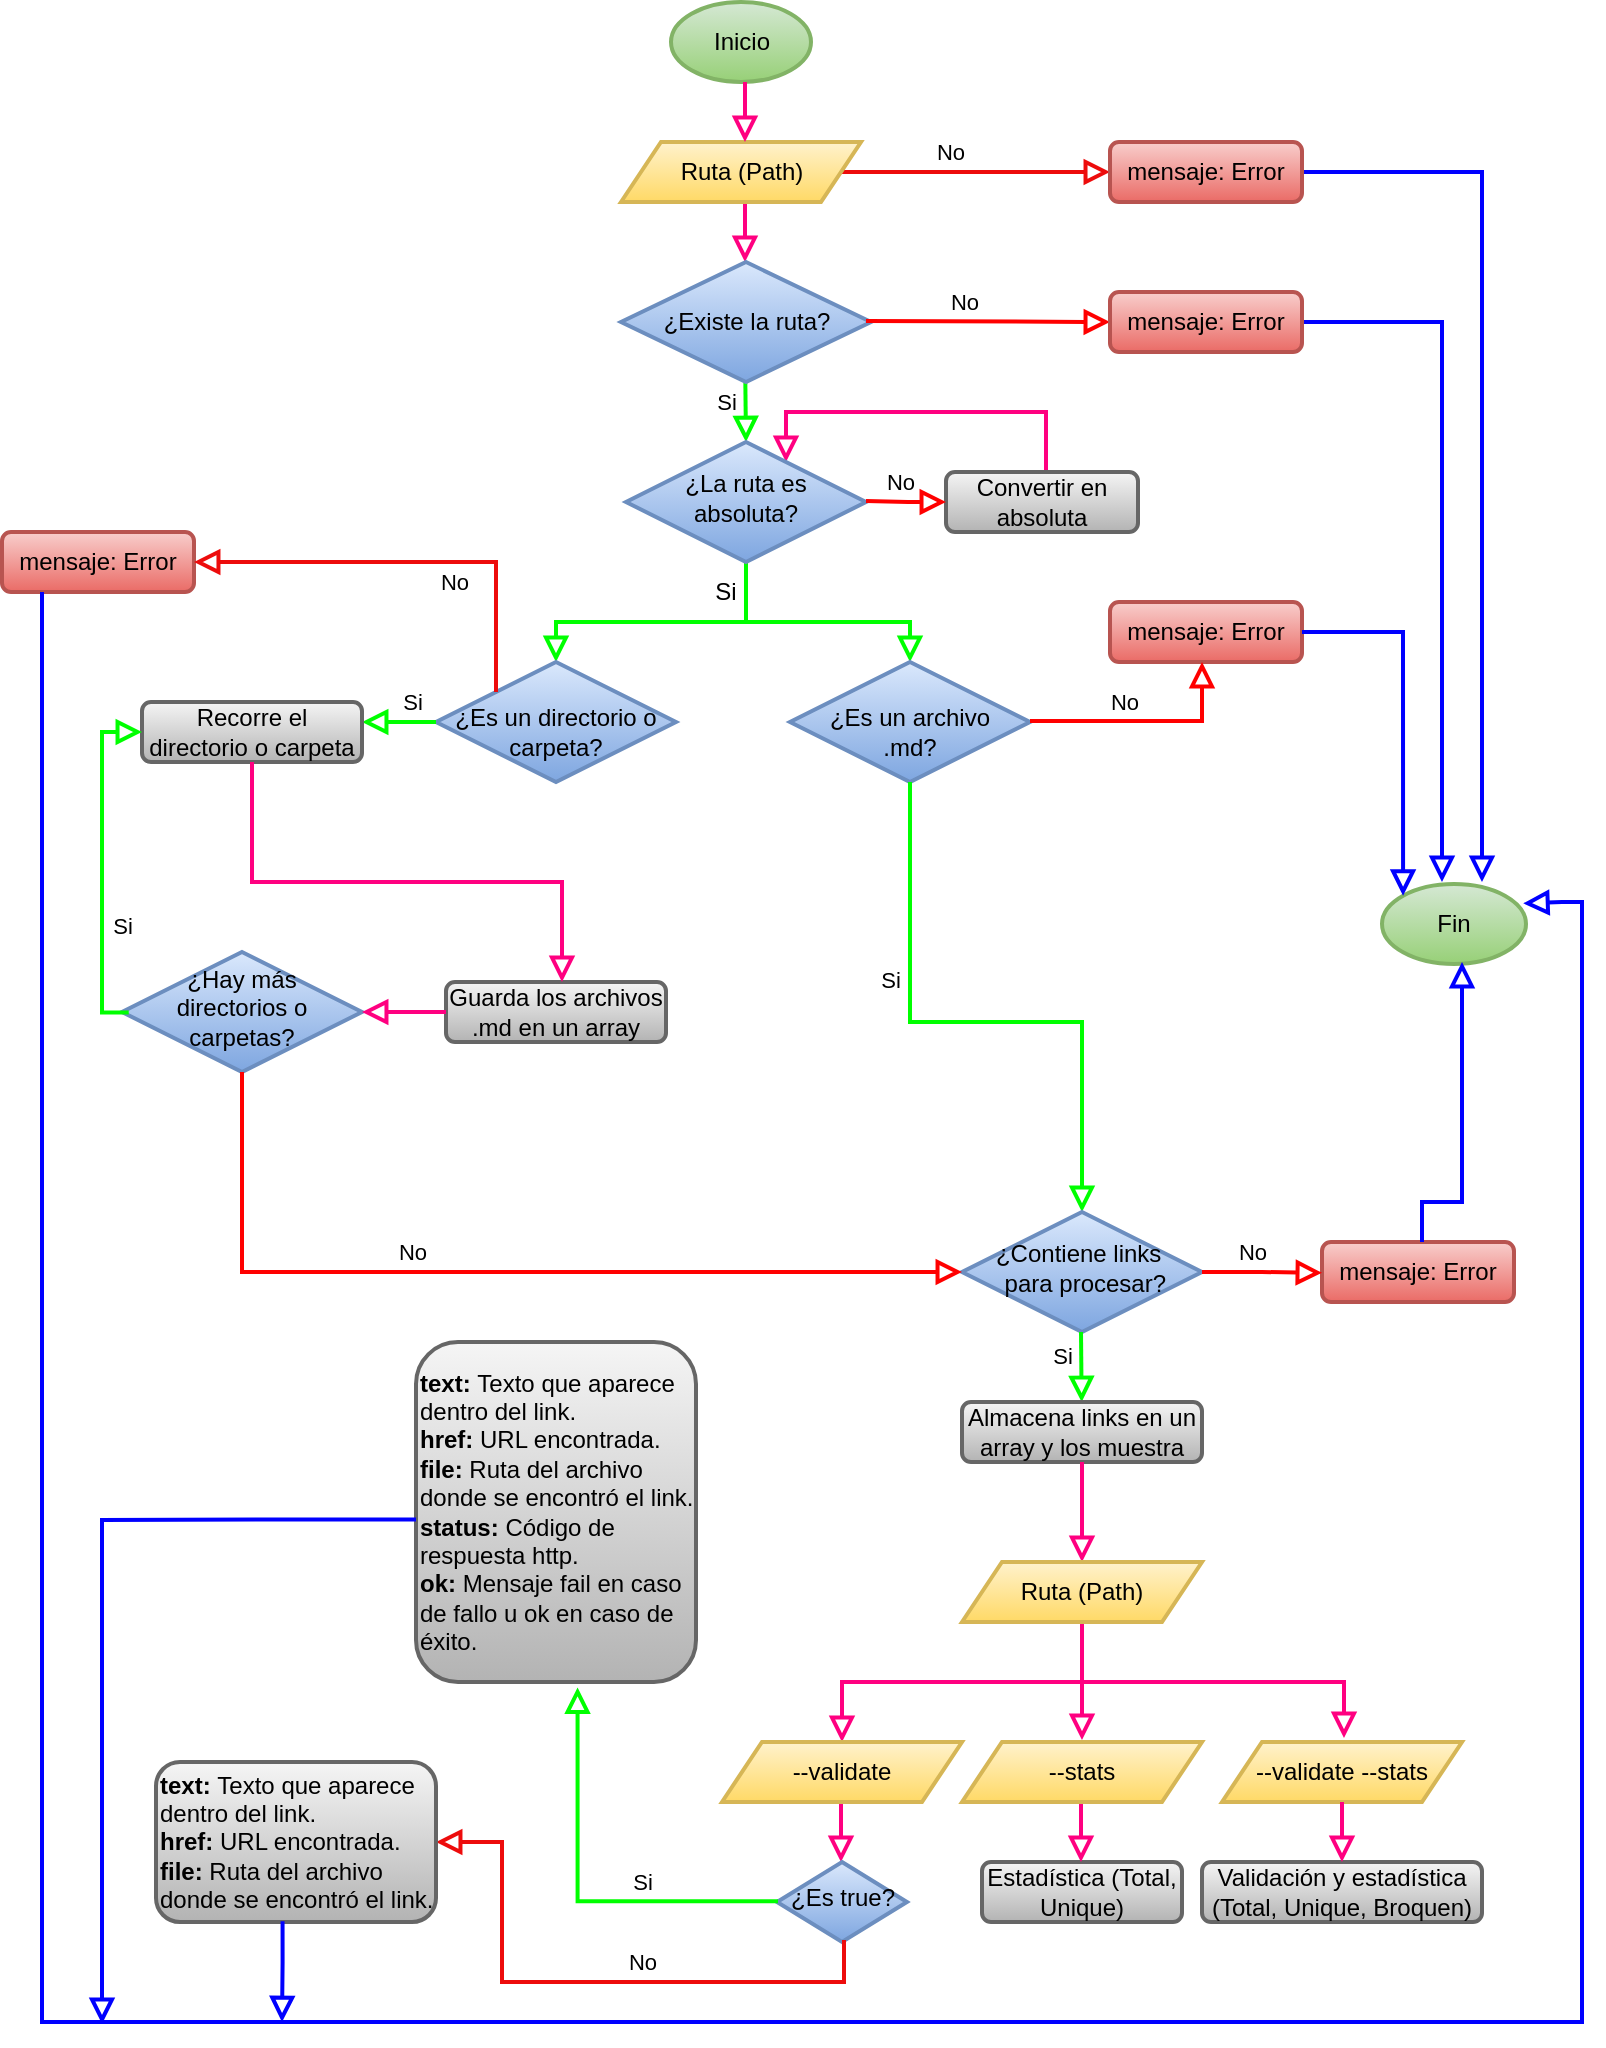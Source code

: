 <mxfile version="21.6.8" type="github">
  <diagram id="C5RBs43oDa-KdzZeNtuy" name="Page-1">
    <mxGraphModel dx="1867" dy="1899" grid="1" gridSize="10" guides="1" tooltips="1" connect="1" arrows="1" fold="1" page="1" pageScale="1" pageWidth="827" pageHeight="1169" background="#FFFFFF" math="0" shadow="0">
      <root>
        <mxCell id="WIyWlLk6GJQsqaUBKTNV-0" />
        <mxCell id="WIyWlLk6GJQsqaUBKTNV-1" parent="WIyWlLk6GJQsqaUBKTNV-0" />
        <mxCell id="z3ujY_tSIcdoNhCUxw0q-47" value="Si" style="rounded=0;html=1;jettySize=auto;orthogonalLoop=1;fontSize=11;endArrow=block;endFill=0;endSize=8;strokeWidth=2;shadow=0;labelBackgroundColor=none;edgeStyle=orthogonalEdgeStyle;strokeColor=#00FF00;" parent="WIyWlLk6GJQsqaUBKTNV-1" edge="1">
          <mxGeometry x="-0.341" y="-10" relative="1" as="geometry">
            <mxPoint as="offset" />
            <mxPoint x="391.67" y="-860" as="sourcePoint" />
            <mxPoint x="392" y="-830" as="targetPoint" />
          </mxGeometry>
        </mxCell>
        <mxCell id="z3ujY_tSIcdoNhCUxw0q-48" value="No" style="edgeStyle=orthogonalEdgeStyle;rounded=0;html=1;jettySize=auto;orthogonalLoop=1;fontSize=11;endArrow=block;endFill=0;endSize=8;strokeWidth=2;shadow=0;labelBackgroundColor=none;strokeColor=#ed0c0c;entryX=0;entryY=0.5;entryDx=0;entryDy=0;exitX=1;exitY=0.5;exitDx=0;exitDy=0;" parent="WIyWlLk6GJQsqaUBKTNV-1" target="z3ujY_tSIcdoNhCUxw0q-51" edge="1" source="z3ujY_tSIcdoNhCUxw0q-57">
          <mxGeometry x="-0.197" y="10" relative="1" as="geometry">
            <mxPoint as="offset" />
            <mxPoint x="452" y="-980.33" as="sourcePoint" />
            <mxPoint x="492" y="-980" as="targetPoint" />
            <Array as="points">
              <mxPoint x="574" y="-965" />
            </Array>
          </mxGeometry>
        </mxCell>
        <mxCell id="z3ujY_tSIcdoNhCUxw0q-50" style="edgeStyle=orthogonalEdgeStyle;rounded=0;orthogonalLoop=1;jettySize=auto;html=1;exitX=1;exitY=0.5;exitDx=0;exitDy=0;endArrow=block;endFill=0;endSize=8;strokeColor=#0000FF;strokeWidth=2;" parent="WIyWlLk6GJQsqaUBKTNV-1" source="z3ujY_tSIcdoNhCUxw0q-51" edge="1">
          <mxGeometry relative="1" as="geometry">
            <mxPoint x="760" y="-610" as="targetPoint" />
            <Array as="points">
              <mxPoint x="760" y="-965" />
            </Array>
          </mxGeometry>
        </mxCell>
        <mxCell id="z3ujY_tSIcdoNhCUxw0q-51" value="mensaje: Error" style="rounded=1;whiteSpace=wrap;html=1;fontSize=12;glass=0;strokeWidth=2;shadow=0;fillColor=#f8cecc;strokeColor=#b85450;gradientColor=#ea6b66;" parent="WIyWlLk6GJQsqaUBKTNV-1" vertex="1">
          <mxGeometry x="574" y="-980" width="96" height="30" as="geometry" />
        </mxCell>
        <mxCell id="z3ujY_tSIcdoNhCUxw0q-53" value="" style="edgeStyle=orthogonalEdgeStyle;rounded=0;html=1;jettySize=auto;orthogonalLoop=1;fontSize=11;endArrow=block;endFill=0;endSize=8;strokeWidth=2;shadow=0;labelBackgroundColor=none;exitX=0.521;exitY=0;exitDx=0;exitDy=0;exitPerimeter=0;strokeColor=#FF0080;" parent="WIyWlLk6GJQsqaUBKTNV-1" edge="1">
          <mxGeometry x="0.329" y="-20" relative="1" as="geometry">
            <mxPoint as="offset" />
            <mxPoint x="531.996" y="-815" as="sourcePoint" />
            <mxPoint x="412" y="-820" as="targetPoint" />
            <Array as="points">
              <mxPoint x="542" y="-815" />
              <mxPoint x="542" y="-845" />
              <mxPoint x="412" y="-845" />
            </Array>
          </mxGeometry>
        </mxCell>
        <mxCell id="z3ujY_tSIcdoNhCUxw0q-95" style="edgeStyle=orthogonalEdgeStyle;rounded=0;orthogonalLoop=1;jettySize=auto;html=1;exitX=0.5;exitY=0;exitDx=0;exitDy=0;entryX=0.5;entryY=0;entryDx=0;entryDy=0;endArrow=block;endFill=0;strokeColor=#00FF00;strokeWidth=2;endSize=8;startArrow=block;startFill=0;targetPerimeterSpacing=6;sourcePerimeterSpacing=6;jumpSize=6;startSize=8;" parent="WIyWlLk6GJQsqaUBKTNV-1" source="z3ujY_tSIcdoNhCUxw0q-70" target="z3ujY_tSIcdoNhCUxw0q-66" edge="1">
          <mxGeometry relative="1" as="geometry">
            <mxPoint x="300" y="-745" as="sourcePoint" />
          </mxGeometry>
        </mxCell>
        <mxCell id="z3ujY_tSIcdoNhCUxw0q-96" style="edgeStyle=orthogonalEdgeStyle;rounded=0;orthogonalLoop=1;jettySize=auto;html=1;exitX=0.5;exitY=1;exitDx=0;exitDy=0;endArrow=none;endFill=0;strokeColor=#00FF00;strokeWidth=2;endSize=8;" parent="WIyWlLk6GJQsqaUBKTNV-1" source="z3ujY_tSIcdoNhCUxw0q-54" edge="1">
          <mxGeometry relative="1" as="geometry">
            <mxPoint x="392" y="-740" as="targetPoint" />
          </mxGeometry>
        </mxCell>
        <mxCell id="z3ujY_tSIcdoNhCUxw0q-54" value="¿La ruta es absoluta?" style="rhombus;whiteSpace=wrap;html=1;shadow=0;fontFamily=Helvetica;fontSize=12;align=center;strokeWidth=2;spacing=6;spacingTop=-4;fillColor=#dae8fc;gradientColor=#7ea6e0;strokeColor=#6c8ebf;" parent="WIyWlLk6GJQsqaUBKTNV-1" vertex="1">
          <mxGeometry x="332" y="-830" width="120" height="60" as="geometry" />
        </mxCell>
        <object label="Inicio" id="z3ujY_tSIcdoNhCUxw0q-55">
          <mxCell style="ellipse;whiteSpace=wrap;html=1;fillColor=#d5e8d4;strokeColor=#82b366;gradientColor=#97d077;strokeWidth=2;" parent="WIyWlLk6GJQsqaUBKTNV-1" vertex="1">
            <mxGeometry x="354.5" y="-1050" width="70" height="40" as="geometry" />
          </mxCell>
        </object>
        <mxCell id="z3ujY_tSIcdoNhCUxw0q-56" value="" style="rounded=0;html=1;jettySize=auto;orthogonalLoop=1;fontSize=11;endArrow=block;endFill=0;endSize=8;strokeWidth=2;shadow=0;labelBackgroundColor=none;edgeStyle=orthogonalEdgeStyle;strokeColor=#FF0080;" parent="WIyWlLk6GJQsqaUBKTNV-1" edge="1">
          <mxGeometry relative="1" as="geometry">
            <mxPoint x="391.5" y="-950" as="sourcePoint" />
            <mxPoint x="391.5" y="-920" as="targetPoint" />
          </mxGeometry>
        </mxCell>
        <mxCell id="z3ujY_tSIcdoNhCUxw0q-57" value="Ruta (Path)" style="shape=parallelogram;perimeter=parallelogramPerimeter;whiteSpace=wrap;html=1;fixedSize=1;fillColor=#fff2cc;gradientColor=#ffd966;strokeColor=#d6b656;strokeWidth=2;" parent="WIyWlLk6GJQsqaUBKTNV-1" vertex="1">
          <mxGeometry x="329.5" y="-980" width="120" height="30" as="geometry" />
        </mxCell>
        <mxCell id="z3ujY_tSIcdoNhCUxw0q-58" value="¿Existe la ruta?" style="strokeWidth=2;html=1;shape=mxgraph.flowchart.decision;spacing=0;whiteSpace=wrap;fillColor=#dae8fc;gradientColor=#7ea6e0;strokeColor=#6c8ebf;" parent="WIyWlLk6GJQsqaUBKTNV-1" vertex="1">
          <mxGeometry x="329.5" y="-920" width="125" height="60" as="geometry" />
        </mxCell>
        <mxCell id="z3ujY_tSIcdoNhCUxw0q-59" value="" style="rounded=0;html=1;jettySize=auto;orthogonalLoop=1;fontSize=11;endArrow=block;endFill=0;endSize=8;strokeWidth=2;shadow=0;labelBackgroundColor=none;edgeStyle=orthogonalEdgeStyle;strokeColor=#FF0080;" parent="WIyWlLk6GJQsqaUBKTNV-1" edge="1">
          <mxGeometry relative="1" as="geometry">
            <mxPoint x="391.5" y="-1010" as="sourcePoint" />
            <mxPoint x="391.5" y="-980" as="targetPoint" />
          </mxGeometry>
        </mxCell>
        <mxCell id="z3ujY_tSIcdoNhCUxw0q-61" value="No" style="edgeStyle=orthogonalEdgeStyle;rounded=0;html=1;jettySize=auto;orthogonalLoop=1;fontSize=11;endArrow=block;endFill=0;endSize=8;strokeWidth=2;shadow=0;labelBackgroundColor=none;strokeColor=#FF0000;entryX=0;entryY=0.5;entryDx=0;entryDy=0;" parent="WIyWlLk6GJQsqaUBKTNV-1" target="z3ujY_tSIcdoNhCUxw0q-64" edge="1">
          <mxGeometry x="-0.197" y="10" relative="1" as="geometry">
            <mxPoint as="offset" />
            <mxPoint x="452" y="-890.51" as="sourcePoint" />
            <mxPoint x="492" y="-890.08" as="targetPoint" />
            <Array as="points" />
          </mxGeometry>
        </mxCell>
        <mxCell id="z3ujY_tSIcdoNhCUxw0q-62" value="Convertir en absoluta" style="rounded=1;whiteSpace=wrap;html=1;fontSize=12;glass=0;strokeWidth=2;shadow=0;fillColor=#f5f5f5;gradientColor=#b3b3b3;strokeColor=#666666;" parent="WIyWlLk6GJQsqaUBKTNV-1" vertex="1">
          <mxGeometry x="492" y="-815" width="96" height="30" as="geometry" />
        </mxCell>
        <mxCell id="z3ujY_tSIcdoNhCUxw0q-63" style="edgeStyle=orthogonalEdgeStyle;rounded=0;orthogonalLoop=1;jettySize=auto;html=1;exitX=1;exitY=0.5;exitDx=0;exitDy=0;endArrow=block;endFill=0;endSize=8;strokeColor=#0000FF;strokeWidth=2;" parent="WIyWlLk6GJQsqaUBKTNV-1" source="z3ujY_tSIcdoNhCUxw0q-64" edge="1">
          <mxGeometry relative="1" as="geometry">
            <mxPoint x="740" y="-610" as="targetPoint" />
            <Array as="points">
              <mxPoint x="740" y="-890" />
            </Array>
          </mxGeometry>
        </mxCell>
        <mxCell id="z3ujY_tSIcdoNhCUxw0q-64" value="mensaje: Error" style="rounded=1;whiteSpace=wrap;html=1;fontSize=12;glass=0;strokeWidth=2;shadow=0;fillColor=#f8cecc;strokeColor=#b85450;gradientColor=#ea6b66;" parent="WIyWlLk6GJQsqaUBKTNV-1" vertex="1">
          <mxGeometry x="574" y="-905" width="96" height="30" as="geometry" />
        </mxCell>
        <mxCell id="z3ujY_tSIcdoNhCUxw0q-65" value="No" style="edgeStyle=orthogonalEdgeStyle;rounded=0;html=1;jettySize=auto;orthogonalLoop=1;fontSize=11;endArrow=block;endFill=0;endSize=8;strokeWidth=2;shadow=0;labelBackgroundColor=none;strokeColor=#FF0000;" parent="WIyWlLk6GJQsqaUBKTNV-1" edge="1">
          <mxGeometry x="-0.197" y="10" relative="1" as="geometry">
            <mxPoint as="offset" />
            <mxPoint x="452" y="-800.46" as="sourcePoint" />
            <mxPoint x="492" y="-800.03" as="targetPoint" />
            <Array as="points" />
          </mxGeometry>
        </mxCell>
        <mxCell id="z3ujY_tSIcdoNhCUxw0q-66" value="&amp;nbsp; &amp;nbsp; &amp;nbsp; &lt;br&gt;¿Es un archivo .md?" style="rhombus;whiteSpace=wrap;html=1;shadow=0;fontFamily=Helvetica;fontSize=12;align=center;strokeWidth=2;spacing=6;spacingTop=-4;fillColor=#dae8fc;gradientColor=#7ea6e0;strokeColor=#6c8ebf;" parent="WIyWlLk6GJQsqaUBKTNV-1" vertex="1">
          <mxGeometry x="414" y="-720" width="120" height="60" as="geometry" />
        </mxCell>
        <mxCell id="z3ujY_tSIcdoNhCUxw0q-70" value="&lt;div style=&quot;line-height: 120%;&quot;&gt;&lt;span style=&quot;background-color: initial;&quot;&gt;&lt;br&gt;&lt;/span&gt;&lt;/div&gt;&lt;div style=&quot;line-height: 120%;&quot;&gt;&lt;span style=&quot;background-color: initial;&quot;&gt;¿Es un directorio o carpeta?&lt;/span&gt;&lt;/div&gt;" style="rhombus;whiteSpace=wrap;html=1;shadow=0;fontFamily=Helvetica;fontSize=12;align=center;strokeWidth=2;spacing=6;spacingTop=-4;fillColor=#dae8fc;gradientColor=#7ea6e0;strokeColor=#6c8ebf;" parent="WIyWlLk6GJQsqaUBKTNV-1" vertex="1">
          <mxGeometry x="237" y="-720" width="120" height="60" as="geometry" />
        </mxCell>
        <mxCell id="z3ujY_tSIcdoNhCUxw0q-73" value="mensaje: Error" style="rounded=1;whiteSpace=wrap;html=1;fontSize=12;glass=0;strokeWidth=2;shadow=0;fillColor=#f8cecc;strokeColor=#b85450;gradientColor=#ea6b66;" parent="WIyWlLk6GJQsqaUBKTNV-1" vertex="1">
          <mxGeometry x="574" y="-750" width="96" height="30" as="geometry" />
        </mxCell>
        <object label="Fin" id="z3ujY_tSIcdoNhCUxw0q-94">
          <mxCell style="ellipse;whiteSpace=wrap;html=1;fillColor=#d5e8d4;strokeColor=#82b366;gradientColor=#97d077;strokeWidth=2;" parent="WIyWlLk6GJQsqaUBKTNV-1" vertex="1">
            <mxGeometry x="710" y="-609" width="72" height="40" as="geometry" />
          </mxCell>
        </object>
        <mxCell id="z3ujY_tSIcdoNhCUxw0q-99" value="Si" style="rounded=0;html=1;jettySize=auto;orthogonalLoop=1;fontSize=11;endArrow=block;endFill=0;endSize=8;strokeWidth=2;shadow=0;labelBackgroundColor=none;edgeStyle=orthogonalEdgeStyle;strokeColor=#00FF00;exitX=0;exitY=0.5;exitDx=0;exitDy=0;entryX=1;entryY=0.5;entryDx=0;entryDy=0;" parent="WIyWlLk6GJQsqaUBKTNV-1" source="z3ujY_tSIcdoNhCUxw0q-70" edge="1">
          <mxGeometry x="-0.341" y="-10" relative="1" as="geometry">
            <mxPoint as="offset" />
            <mxPoint x="239.5" y="-620" as="sourcePoint" />
            <mxPoint x="200" y="-690" as="targetPoint" />
          </mxGeometry>
        </mxCell>
        <mxCell id="z3ujY_tSIcdoNhCUxw0q-100" value="mensaje: Error" style="rounded=1;whiteSpace=wrap;html=1;fontSize=12;glass=0;strokeWidth=2;shadow=0;fillColor=#f8cecc;strokeColor=#b85450;gradientColor=#ea6b66;" parent="WIyWlLk6GJQsqaUBKTNV-1" vertex="1">
          <mxGeometry x="20" y="-785" width="96" height="30" as="geometry" />
        </mxCell>
        <mxCell id="z3ujY_tSIcdoNhCUxw0q-103" value="No" style="edgeStyle=orthogonalEdgeStyle;rounded=0;html=1;jettySize=auto;orthogonalLoop=1;fontSize=11;endArrow=block;endFill=0;endSize=8;strokeWidth=2;shadow=0;labelBackgroundColor=none;strokeColor=#ed0c0c;entryX=1;entryY=0.5;entryDx=0;entryDy=0;exitX=0;exitY=0;exitDx=0;exitDy=0;" parent="WIyWlLk6GJQsqaUBKTNV-1" source="z3ujY_tSIcdoNhCUxw0q-70" target="z3ujY_tSIcdoNhCUxw0q-100" edge="1">
          <mxGeometry x="-0.197" y="10" relative="1" as="geometry">
            <mxPoint as="offset" />
            <mxPoint x="172" y="-786" as="sourcePoint" />
            <mxPoint x="212" y="-785.67" as="targetPoint" />
            <Array as="points">
              <mxPoint x="267" y="-770" />
            </Array>
          </mxGeometry>
        </mxCell>
        <mxCell id="z3ujY_tSIcdoNhCUxw0q-105" value="No" style="edgeStyle=orthogonalEdgeStyle;rounded=0;html=1;jettySize=auto;orthogonalLoop=1;fontSize=11;endArrow=block;endFill=0;endSize=8;strokeWidth=2;shadow=0;labelBackgroundColor=none;strokeColor=#FF0000;" parent="WIyWlLk6GJQsqaUBKTNV-1" target="z3ujY_tSIcdoNhCUxw0q-73" edge="1">
          <mxGeometry x="-0.197" y="10" relative="1" as="geometry">
            <mxPoint as="offset" />
            <mxPoint x="534" y="-690.5" as="sourcePoint" />
            <mxPoint x="574" y="-690.07" as="targetPoint" />
            <Array as="points">
              <mxPoint x="620" y="-690" />
            </Array>
          </mxGeometry>
        </mxCell>
        <mxCell id="z3ujY_tSIcdoNhCUxw0q-107" style="edgeStyle=orthogonalEdgeStyle;rounded=0;orthogonalLoop=1;jettySize=auto;html=1;endArrow=block;endFill=0;endSize=8;strokeColor=#0000FF;strokeWidth=2;exitX=1;exitY=0.5;exitDx=0;exitDy=0;entryX=0;entryY=0;entryDx=0;entryDy=0;" parent="WIyWlLk6GJQsqaUBKTNV-1" source="z3ujY_tSIcdoNhCUxw0q-73" target="z3ujY_tSIcdoNhCUxw0q-94" edge="1">
          <mxGeometry relative="1" as="geometry">
            <mxPoint x="590" y="-770" as="sourcePoint" />
            <mxPoint x="720" y="-610" as="targetPoint" />
            <Array as="points">
              <mxPoint x="721" y="-735" />
            </Array>
          </mxGeometry>
        </mxCell>
        <mxCell id="z3ujY_tSIcdoNhCUxw0q-108" style="edgeStyle=orthogonalEdgeStyle;rounded=0;orthogonalLoop=1;jettySize=auto;html=1;endArrow=block;endFill=0;endSize=8;strokeColor=#0000FF;strokeWidth=2;entryX=0.981;entryY=0.242;entryDx=0;entryDy=0;entryPerimeter=0;" parent="WIyWlLk6GJQsqaUBKTNV-1" target="z3ujY_tSIcdoNhCUxw0q-94" edge="1">
          <mxGeometry relative="1" as="geometry">
            <mxPoint x="790" y="-600" as="targetPoint" />
            <mxPoint x="40" y="-755" as="sourcePoint" />
            <Array as="points">
              <mxPoint x="40" y="-40" />
              <mxPoint x="810" y="-40" />
              <mxPoint x="810" y="-600" />
              <mxPoint x="800" y="-600" />
            </Array>
          </mxGeometry>
        </mxCell>
        <mxCell id="z3ujY_tSIcdoNhCUxw0q-109" value="&lt;div style=&quot;line-height: 120%;&quot;&gt;¿Hay más directorios o carpetas?&lt;/div&gt;" style="rhombus;whiteSpace=wrap;html=1;shadow=0;fontFamily=Helvetica;fontSize=12;align=center;strokeWidth=2;spacing=6;spacingTop=-4;fillColor=#dae8fc;gradientColor=#7ea6e0;strokeColor=#6c8ebf;" parent="WIyWlLk6GJQsqaUBKTNV-1" vertex="1">
          <mxGeometry x="80" y="-575" width="120" height="60" as="geometry" />
        </mxCell>
        <mxCell id="z3ujY_tSIcdoNhCUxw0q-111" value="Recorre el directorio o carpeta" style="rounded=1;whiteSpace=wrap;html=1;fontSize=12;glass=0;strokeWidth=2;shadow=0;fillColor=#f5f5f5;gradientColor=#b3b3b3;strokeColor=#666666;" parent="WIyWlLk6GJQsqaUBKTNV-1" vertex="1">
          <mxGeometry x="90" y="-700" width="110" height="30" as="geometry" />
        </mxCell>
        <mxCell id="z3ujY_tSIcdoNhCUxw0q-117" value="Guarda los archivos .md en un array" style="rounded=1;whiteSpace=wrap;html=1;fontSize=12;glass=0;strokeWidth=2;shadow=0;fillColor=#f5f5f5;gradientColor=#b3b3b3;strokeColor=#666666;" parent="WIyWlLk6GJQsqaUBKTNV-1" vertex="1">
          <mxGeometry x="242" y="-560" width="110" height="30" as="geometry" />
        </mxCell>
        <mxCell id="z3ujY_tSIcdoNhCUxw0q-118" style="edgeStyle=orthogonalEdgeStyle;rounded=0;orthogonalLoop=1;jettySize=auto;html=1;endArrow=block;endFill=0;endSize=8;strokeColor=#FF0080;strokeWidth=2;exitX=0.5;exitY=1;exitDx=0;exitDy=0;" parent="WIyWlLk6GJQsqaUBKTNV-1" edge="1" source="z3ujY_tSIcdoNhCUxw0q-111">
          <mxGeometry relative="1" as="geometry">
            <mxPoint x="190" y="-610" as="sourcePoint" />
            <mxPoint x="300" y="-560" as="targetPoint" />
            <Array as="points">
              <mxPoint x="145" y="-610" />
              <mxPoint x="300" y="-610" />
            </Array>
          </mxGeometry>
        </mxCell>
        <mxCell id="z3ujY_tSIcdoNhCUxw0q-131" value="Si" style="rounded=0;html=1;jettySize=auto;orthogonalLoop=1;fontSize=11;endArrow=block;endFill=0;endSize=8;strokeWidth=2;shadow=0;labelBackgroundColor=none;edgeStyle=orthogonalEdgeStyle;strokeColor=#00FF00;exitX=0.5;exitY=1;exitDx=0;exitDy=0;entryX=0.5;entryY=0;entryDx=0;entryDy=0;" parent="WIyWlLk6GJQsqaUBKTNV-1" target="z3ujY_tSIcdoNhCUxw0q-133" edge="1" source="z3ujY_tSIcdoNhCUxw0q-66">
          <mxGeometry x="-0.341" y="-10" relative="1" as="geometry">
            <mxPoint as="offset" />
            <mxPoint x="473.6" y="-555" as="sourcePoint" />
            <mxPoint x="578" y="-510" as="targetPoint" />
            <Array as="points">
              <mxPoint x="474" y="-540" />
              <mxPoint x="560" y="-540" />
            </Array>
          </mxGeometry>
        </mxCell>
        <mxCell id="z3ujY_tSIcdoNhCUxw0q-133" value="¿Contiene links&amp;nbsp; &amp;nbsp;para procesar?" style="rhombus;whiteSpace=wrap;html=1;shadow=0;fontFamily=Helvetica;fontSize=12;align=center;strokeWidth=2;spacing=6;spacingTop=-4;fillColor=#dae8fc;gradientColor=#7ea6e0;strokeColor=#6c8ebf;" parent="WIyWlLk6GJQsqaUBKTNV-1" vertex="1">
          <mxGeometry x="500" y="-445" width="120" height="60" as="geometry" />
        </mxCell>
        <mxCell id="z3ujY_tSIcdoNhCUxw0q-135" value="mensaje: Error" style="rounded=1;whiteSpace=wrap;html=1;fontSize=12;glass=0;strokeWidth=2;shadow=0;fillColor=#f8cecc;strokeColor=#b85450;gradientColor=#ea6b66;" parent="WIyWlLk6GJQsqaUBKTNV-1" vertex="1">
          <mxGeometry x="680" y="-430" width="96" height="30" as="geometry" />
        </mxCell>
        <mxCell id="z3ujY_tSIcdoNhCUxw0q-136" style="edgeStyle=orthogonalEdgeStyle;rounded=0;orthogonalLoop=1;jettySize=auto;html=1;endArrow=block;endFill=0;endSize=8;strokeColor=#0000FF;strokeWidth=2;" parent="WIyWlLk6GJQsqaUBKTNV-1" edge="1">
          <mxGeometry relative="1" as="geometry">
            <mxPoint x="730" y="-430" as="sourcePoint" />
            <mxPoint x="750" y="-570" as="targetPoint" />
            <Array as="points">
              <mxPoint x="730" y="-430" />
              <mxPoint x="730" y="-450" />
              <mxPoint x="750" y="-450" />
            </Array>
          </mxGeometry>
        </mxCell>
        <mxCell id="z3ujY_tSIcdoNhCUxw0q-137" value="No" style="edgeStyle=orthogonalEdgeStyle;rounded=0;html=1;jettySize=auto;orthogonalLoop=1;fontSize=11;endArrow=block;endFill=0;endSize=8;strokeWidth=2;shadow=0;labelBackgroundColor=none;strokeColor=#FF0000;exitX=1;exitY=0.5;exitDx=0;exitDy=0;" parent="WIyWlLk6GJQsqaUBKTNV-1" edge="1" source="z3ujY_tSIcdoNhCUxw0q-133">
          <mxGeometry x="-0.197" y="10" relative="1" as="geometry">
            <mxPoint as="offset" />
            <mxPoint x="640" y="-415" as="sourcePoint" />
            <mxPoint x="680" y="-414.57" as="targetPoint" />
            <Array as="points" />
          </mxGeometry>
        </mxCell>
        <mxCell id="z3ujY_tSIcdoNhCUxw0q-139" value="Si" style="rounded=0;html=1;jettySize=auto;orthogonalLoop=1;fontSize=11;endArrow=block;endFill=0;endSize=8;strokeWidth=2;shadow=0;labelBackgroundColor=none;edgeStyle=orthogonalEdgeStyle;strokeColor=#00FF00;exitX=0.5;exitY=1;exitDx=0;exitDy=0;" parent="WIyWlLk6GJQsqaUBKTNV-1" edge="1">
          <mxGeometry x="-0.341" y="-10" relative="1" as="geometry">
            <mxPoint as="offset" />
            <mxPoint x="559.5" y="-385" as="sourcePoint" />
            <mxPoint x="559.83" y="-350" as="targetPoint" />
          </mxGeometry>
        </mxCell>
        <mxCell id="z3ujY_tSIcdoNhCUxw0q-140" value="Almacena links en un array y los muestra" style="rounded=1;whiteSpace=wrap;html=1;fontSize=12;glass=0;strokeWidth=2;shadow=0;fillColor=#f5f5f5;gradientColor=#b3b3b3;strokeColor=#666666;" parent="WIyWlLk6GJQsqaUBKTNV-1" vertex="1">
          <mxGeometry x="500" y="-350" width="120" height="30" as="geometry" />
        </mxCell>
        <mxCell id="z3ujY_tSIcdoNhCUxw0q-142" value="Si" style="whiteSpace=wrap;html=1;strokeColor=none;" parent="WIyWlLk6GJQsqaUBKTNV-1" vertex="1">
          <mxGeometry x="380" y="-760" width="3.5" height="10" as="geometry" />
        </mxCell>
        <mxCell id="IDkgSoESV3Mg5VcQTCDd-1" style="edgeStyle=orthogonalEdgeStyle;rounded=0;orthogonalLoop=1;jettySize=auto;html=1;endArrow=block;endFill=0;endSize=8;strokeColor=#FF0080;strokeWidth=2;" edge="1" parent="WIyWlLk6GJQsqaUBKTNV-1" source="z3ujY_tSIcdoNhCUxw0q-117" target="z3ujY_tSIcdoNhCUxw0q-109">
          <mxGeometry relative="1" as="geometry">
            <mxPoint x="240" y="-540" as="sourcePoint" />
            <mxPoint x="220" y="-505" as="targetPoint" />
            <Array as="points" />
          </mxGeometry>
        </mxCell>
        <mxCell id="IDkgSoESV3Mg5VcQTCDd-4" value="Si" style="rounded=0;html=1;jettySize=auto;orthogonalLoop=1;fontSize=11;endArrow=block;endFill=0;endSize=8;strokeWidth=2;shadow=0;labelBackgroundColor=none;edgeStyle=orthogonalEdgeStyle;strokeColor=#00FF00;exitX=0.028;exitY=0.504;exitDx=0;exitDy=0;exitPerimeter=0;entryX=0;entryY=0.5;entryDx=0;entryDy=0;" edge="1" parent="WIyWlLk6GJQsqaUBKTNV-1" source="z3ujY_tSIcdoNhCUxw0q-109" target="z3ujY_tSIcdoNhCUxw0q-111">
          <mxGeometry x="-0.341" y="-10" relative="1" as="geometry">
            <mxPoint as="offset" />
            <mxPoint x="70" y="-610" as="sourcePoint" />
            <mxPoint x="70" y="-690" as="targetPoint" />
            <Array as="points">
              <mxPoint x="70" y="-545" />
              <mxPoint x="70" y="-685" />
            </Array>
          </mxGeometry>
        </mxCell>
        <mxCell id="IDkgSoESV3Mg5VcQTCDd-5" value="No" style="edgeStyle=orthogonalEdgeStyle;rounded=0;html=1;jettySize=auto;orthogonalLoop=1;fontSize=11;endArrow=block;endFill=0;endSize=8;strokeWidth=2;shadow=0;labelBackgroundColor=none;strokeColor=#FF0000;exitX=0.5;exitY=1;exitDx=0;exitDy=0;entryX=0;entryY=0.5;entryDx=0;entryDy=0;" edge="1" parent="WIyWlLk6GJQsqaUBKTNV-1" source="z3ujY_tSIcdoNhCUxw0q-109" target="z3ujY_tSIcdoNhCUxw0q-133">
          <mxGeometry x="-0.197" y="10" relative="1" as="geometry">
            <mxPoint as="offset" />
            <mxPoint x="140" y="-415" as="sourcePoint" />
            <mxPoint x="518" y="-415.07" as="targetPoint" />
            <Array as="points">
              <mxPoint x="140" y="-415" />
            </Array>
          </mxGeometry>
        </mxCell>
        <mxCell id="IDkgSoESV3Mg5VcQTCDd-6" style="edgeStyle=orthogonalEdgeStyle;rounded=0;orthogonalLoop=1;jettySize=auto;html=1;endArrow=block;endFill=0;endSize=8;strokeColor=#FF0080;strokeWidth=2;exitX=0.5;exitY=1;exitDx=0;exitDy=0;" edge="1" parent="WIyWlLk6GJQsqaUBKTNV-1" source="IDkgSoESV3Mg5VcQTCDd-13">
          <mxGeometry relative="1" as="geometry">
            <mxPoint x="566.0" y="-200.06" as="sourcePoint" />
            <mxPoint x="691" y="-182" as="targetPoint" />
            <Array as="points">
              <mxPoint x="560" y="-210" />
              <mxPoint x="691" y="-210" />
            </Array>
          </mxGeometry>
        </mxCell>
        <mxCell id="IDkgSoESV3Mg5VcQTCDd-12" style="edgeStyle=orthogonalEdgeStyle;rounded=0;orthogonalLoop=1;jettySize=auto;html=1;endArrow=block;endFill=0;strokeColor=#FF0080;strokeWidth=2;startArrow=block;startFill=0;targetPerimeterSpacing=6;sourcePerimeterSpacing=6;jumpSize=6;fillColor=#d80073;endSize=8;startSize=8;" edge="1" parent="WIyWlLk6GJQsqaUBKTNV-1">
          <mxGeometry relative="1" as="geometry">
            <mxPoint x="440" y="-180" as="sourcePoint" />
            <mxPoint x="560" y="-181" as="targetPoint" />
            <Array as="points">
              <mxPoint x="440" y="-210" />
              <mxPoint x="560" y="-210" />
              <mxPoint x="560" y="-181" />
            </Array>
          </mxGeometry>
        </mxCell>
        <mxCell id="IDkgSoESV3Mg5VcQTCDd-14" value="" style="edgeStyle=orthogonalEdgeStyle;rounded=0;orthogonalLoop=1;jettySize=auto;html=1;endArrow=block;endFill=0;endSize=8;strokeColor=#FF0080;strokeWidth=2;" edge="1" parent="WIyWlLk6GJQsqaUBKTNV-1" target="IDkgSoESV3Mg5VcQTCDd-13">
          <mxGeometry relative="1" as="geometry">
            <mxPoint x="560" y="-320" as="sourcePoint" />
            <mxPoint x="690" y="-220" as="targetPoint" />
            <Array as="points">
              <mxPoint x="560" y="-320" />
            </Array>
          </mxGeometry>
        </mxCell>
        <mxCell id="IDkgSoESV3Mg5VcQTCDd-13" value="Ruta (Path)" style="shape=parallelogram;perimeter=parallelogramPerimeter;whiteSpace=wrap;html=1;fixedSize=1;fillColor=#fff2cc;gradientColor=#ffd966;strokeColor=#d6b656;strokeWidth=2;" vertex="1" parent="WIyWlLk6GJQsqaUBKTNV-1">
          <mxGeometry x="500" y="-270" width="120" height="30" as="geometry" />
        </mxCell>
        <mxCell id="IDkgSoESV3Mg5VcQTCDd-15" value="--validate" style="shape=parallelogram;perimeter=parallelogramPerimeter;whiteSpace=wrap;html=1;fixedSize=1;fillColor=#fff2cc;gradientColor=#ffd966;strokeColor=#d6b656;strokeWidth=2;" vertex="1" parent="WIyWlLk6GJQsqaUBKTNV-1">
          <mxGeometry x="380" y="-180" width="120" height="30" as="geometry" />
        </mxCell>
        <mxCell id="IDkgSoESV3Mg5VcQTCDd-16" value="--stats" style="shape=parallelogram;perimeter=parallelogramPerimeter;whiteSpace=wrap;html=1;fixedSize=1;fillColor=#fff2cc;gradientColor=#ffd966;strokeColor=#d6b656;strokeWidth=2;" vertex="1" parent="WIyWlLk6GJQsqaUBKTNV-1">
          <mxGeometry x="500" y="-180" width="120" height="30" as="geometry" />
        </mxCell>
        <mxCell id="IDkgSoESV3Mg5VcQTCDd-17" value="--validate --stats" style="shape=parallelogram;perimeter=parallelogramPerimeter;whiteSpace=wrap;html=1;fixedSize=1;fillColor=#fff2cc;gradientColor=#ffd966;strokeColor=#d6b656;strokeWidth=2;" vertex="1" parent="WIyWlLk6GJQsqaUBKTNV-1">
          <mxGeometry x="630" y="-180" width="120" height="30" as="geometry" />
        </mxCell>
        <mxCell id="IDkgSoESV3Mg5VcQTCDd-18" value="Estadística (Total, Unique)" style="rounded=1;whiteSpace=wrap;html=1;fontSize=12;glass=0;strokeWidth=2;shadow=0;fillColor=#f5f5f5;gradientColor=#b3b3b3;strokeColor=#666666;" vertex="1" parent="WIyWlLk6GJQsqaUBKTNV-1">
          <mxGeometry x="510" y="-120" width="100" height="30" as="geometry" />
        </mxCell>
        <mxCell id="IDkgSoESV3Mg5VcQTCDd-19" value="Validación y estadística (Total, Unique, Broquen)" style="rounded=1;whiteSpace=wrap;html=1;fontSize=12;glass=0;strokeWidth=2;shadow=0;fillColor=#f5f5f5;gradientColor=#b3b3b3;strokeColor=#666666;" vertex="1" parent="WIyWlLk6GJQsqaUBKTNV-1">
          <mxGeometry x="620" y="-120" width="140" height="30" as="geometry" />
        </mxCell>
        <mxCell id="IDkgSoESV3Mg5VcQTCDd-21" value="" style="edgeStyle=orthogonalEdgeStyle;rounded=0;orthogonalLoop=1;jettySize=auto;html=1;endArrow=block;endFill=0;endSize=8;strokeColor=#FF0080;strokeWidth=2;exitX=0.5;exitY=1;exitDx=0;exitDy=0;" edge="1" parent="WIyWlLk6GJQsqaUBKTNV-1" source="IDkgSoESV3Mg5VcQTCDd-17">
          <mxGeometry relative="1" as="geometry">
            <mxPoint x="689.5" y="-170" as="sourcePoint" />
            <mxPoint x="690" y="-120" as="targetPoint" />
            <Array as="points">
              <mxPoint x="690" y="-120" />
            </Array>
          </mxGeometry>
        </mxCell>
        <mxCell id="IDkgSoESV3Mg5VcQTCDd-22" value="" style="edgeStyle=orthogonalEdgeStyle;rounded=0;orthogonalLoop=1;jettySize=auto;html=1;endArrow=block;endFill=0;endSize=8;strokeColor=#FF0080;strokeWidth=2;exitX=0.5;exitY=1;exitDx=0;exitDy=0;entryX=0.454;entryY=-0.067;entryDx=0;entryDy=0;entryPerimeter=0;" edge="1" parent="WIyWlLk6GJQsqaUBKTNV-1">
          <mxGeometry relative="1" as="geometry">
            <mxPoint x="560.5" y="-148" as="sourcePoint" />
            <mxPoint x="559.5" y="-120" as="targetPoint" />
            <Array as="points">
              <mxPoint x="559.5" y="-148" />
            </Array>
          </mxGeometry>
        </mxCell>
        <mxCell id="IDkgSoESV3Mg5VcQTCDd-25" value="" style="edgeStyle=orthogonalEdgeStyle;rounded=0;orthogonalLoop=1;jettySize=auto;html=1;endArrow=block;endFill=0;endSize=8;strokeColor=#FF0080;strokeWidth=2;exitX=0.5;exitY=1;exitDx=0;exitDy=0;entryX=0.454;entryY=-0.067;entryDx=0;entryDy=0;entryPerimeter=0;" edge="1" parent="WIyWlLk6GJQsqaUBKTNV-1">
          <mxGeometry relative="1" as="geometry">
            <mxPoint x="440.5" y="-148" as="sourcePoint" />
            <mxPoint x="439.5" y="-120" as="targetPoint" />
            <Array as="points">
              <mxPoint x="439.5" y="-148" />
            </Array>
          </mxGeometry>
        </mxCell>
        <mxCell id="IDkgSoESV3Mg5VcQTCDd-27" value="¿Es true?" style="rhombus;whiteSpace=wrap;html=1;shadow=0;fontFamily=Helvetica;fontSize=12;align=center;strokeWidth=2;spacing=6;spacingTop=-4;fillColor=#dae8fc;gradientColor=#7ea6e0;strokeColor=#6c8ebf;" vertex="1" parent="WIyWlLk6GJQsqaUBKTNV-1">
          <mxGeometry x="407.5" y="-120" width="65" height="40" as="geometry" />
        </mxCell>
        <mxCell id="IDkgSoESV3Mg5VcQTCDd-28" value="No" style="edgeStyle=orthogonalEdgeStyle;rounded=0;html=1;jettySize=auto;orthogonalLoop=1;fontSize=11;endArrow=block;endFill=0;endSize=8;strokeWidth=2;shadow=0;labelBackgroundColor=none;strokeColor=#ed0c0c;exitX=0.5;exitY=1;exitDx=0;exitDy=0;entryX=1;entryY=0.5;entryDx=0;entryDy=0;" edge="1" parent="WIyWlLk6GJQsqaUBKTNV-1" source="IDkgSoESV3Mg5VcQTCDd-27" target="IDkgSoESV3Mg5VcQTCDd-29">
          <mxGeometry x="-0.173" y="-10" relative="1" as="geometry">
            <mxPoint as="offset" />
            <mxPoint x="441" y="5" as="sourcePoint" />
            <mxPoint x="230" y="-90" as="targetPoint" />
            <Array as="points">
              <mxPoint x="441" y="-80" />
              <mxPoint x="441" y="-60" />
              <mxPoint x="270" y="-60" />
              <mxPoint x="270" y="-130" />
            </Array>
          </mxGeometry>
        </mxCell>
        <mxCell id="IDkgSoESV3Mg5VcQTCDd-29" value="&lt;b&gt;text: &lt;/b&gt;Texto que aparece dentro del link.&lt;br&gt;&lt;b&gt;href: &lt;/b&gt;URL encontrada.&lt;br&gt;&lt;b&gt;file: &lt;/b&gt;Ruta del archivo donde se encontró el link." style="rounded=1;whiteSpace=wrap;html=1;fontSize=12;glass=0;strokeWidth=2;shadow=0;fillColor=#f5f5f5;gradientColor=#b3b3b3;strokeColor=#666666;align=left;" vertex="1" parent="WIyWlLk6GJQsqaUBKTNV-1">
          <mxGeometry x="97" y="-170" width="140" height="80" as="geometry" />
        </mxCell>
        <mxCell id="IDkgSoESV3Mg5VcQTCDd-30" value="&lt;b&gt;text: &lt;/b&gt;Texto que aparece dentro del link.&lt;br&gt;&lt;b&gt;href: &lt;/b&gt;URL encontrada.&lt;br&gt;&lt;b&gt;file: &lt;/b&gt;Ruta del archivo donde se encontró el link.&lt;br&gt;&lt;b&gt;status: &lt;/b&gt;Código de respuesta http.&lt;br&gt;&lt;b&gt;ok: &lt;/b&gt;Mensaje fail en caso de fallo u ok en caso de éxito." style="rounded=1;whiteSpace=wrap;html=1;fontSize=12;glass=0;strokeWidth=2;shadow=0;fillColor=#f5f5f5;gradientColor=#b3b3b3;strokeColor=#666666;align=left;" vertex="1" parent="WIyWlLk6GJQsqaUBKTNV-1">
          <mxGeometry x="227" y="-380" width="140" height="170" as="geometry" />
        </mxCell>
        <mxCell id="IDkgSoESV3Mg5VcQTCDd-31" value="Si" style="rounded=0;html=1;jettySize=auto;orthogonalLoop=1;fontSize=11;endArrow=block;endFill=0;endSize=8;strokeWidth=2;shadow=0;labelBackgroundColor=none;edgeStyle=orthogonalEdgeStyle;strokeColor=#00FF00;exitX=0;exitY=0.5;exitDx=0;exitDy=0;entryX=0.577;entryY=1.016;entryDx=0;entryDy=0;entryPerimeter=0;" edge="1" parent="WIyWlLk6GJQsqaUBKTNV-1" target="IDkgSoESV3Mg5VcQTCDd-30">
          <mxGeometry x="-0.341" y="-10" relative="1" as="geometry">
            <mxPoint as="offset" />
            <mxPoint x="408" y="-100.42" as="sourcePoint" />
            <mxPoint x="340" y="-100" as="targetPoint" />
            <Array as="points">
              <mxPoint x="308" y="-100" />
            </Array>
          </mxGeometry>
        </mxCell>
        <mxCell id="IDkgSoESV3Mg5VcQTCDd-32" style="edgeStyle=orthogonalEdgeStyle;rounded=0;orthogonalLoop=1;jettySize=auto;html=1;endArrow=block;endFill=0;endSize=8;strokeColor=#0000FF;strokeWidth=2;exitX=0.452;exitY=0.995;exitDx=0;exitDy=0;exitPerimeter=0;" edge="1" parent="WIyWlLk6GJQsqaUBKTNV-1" source="IDkgSoESV3Mg5VcQTCDd-29">
          <mxGeometry relative="1" as="geometry">
            <mxPoint x="160" y="-80" as="sourcePoint" />
            <mxPoint x="160" y="-40" as="targetPoint" />
            <Array as="points">
              <mxPoint x="160" y="-70" />
            </Array>
          </mxGeometry>
        </mxCell>
        <mxCell id="IDkgSoESV3Mg5VcQTCDd-33" style="edgeStyle=orthogonalEdgeStyle;rounded=0;orthogonalLoop=1;jettySize=auto;html=1;endArrow=block;endFill=0;endSize=8;strokeColor=#0000FF;strokeWidth=2;exitX=0;exitY=0.522;exitDx=0;exitDy=0;exitPerimeter=0;" edge="1" parent="WIyWlLk6GJQsqaUBKTNV-1" source="IDkgSoESV3Mg5VcQTCDd-30">
          <mxGeometry relative="1" as="geometry">
            <mxPoint x="170" y="-265" as="sourcePoint" />
            <mxPoint x="70" y="-39.048" as="targetPoint" />
            <Array as="points">
              <mxPoint x="170" y="-291" />
              <mxPoint x="50" y="-291" />
            </Array>
          </mxGeometry>
        </mxCell>
      </root>
    </mxGraphModel>
  </diagram>
</mxfile>
